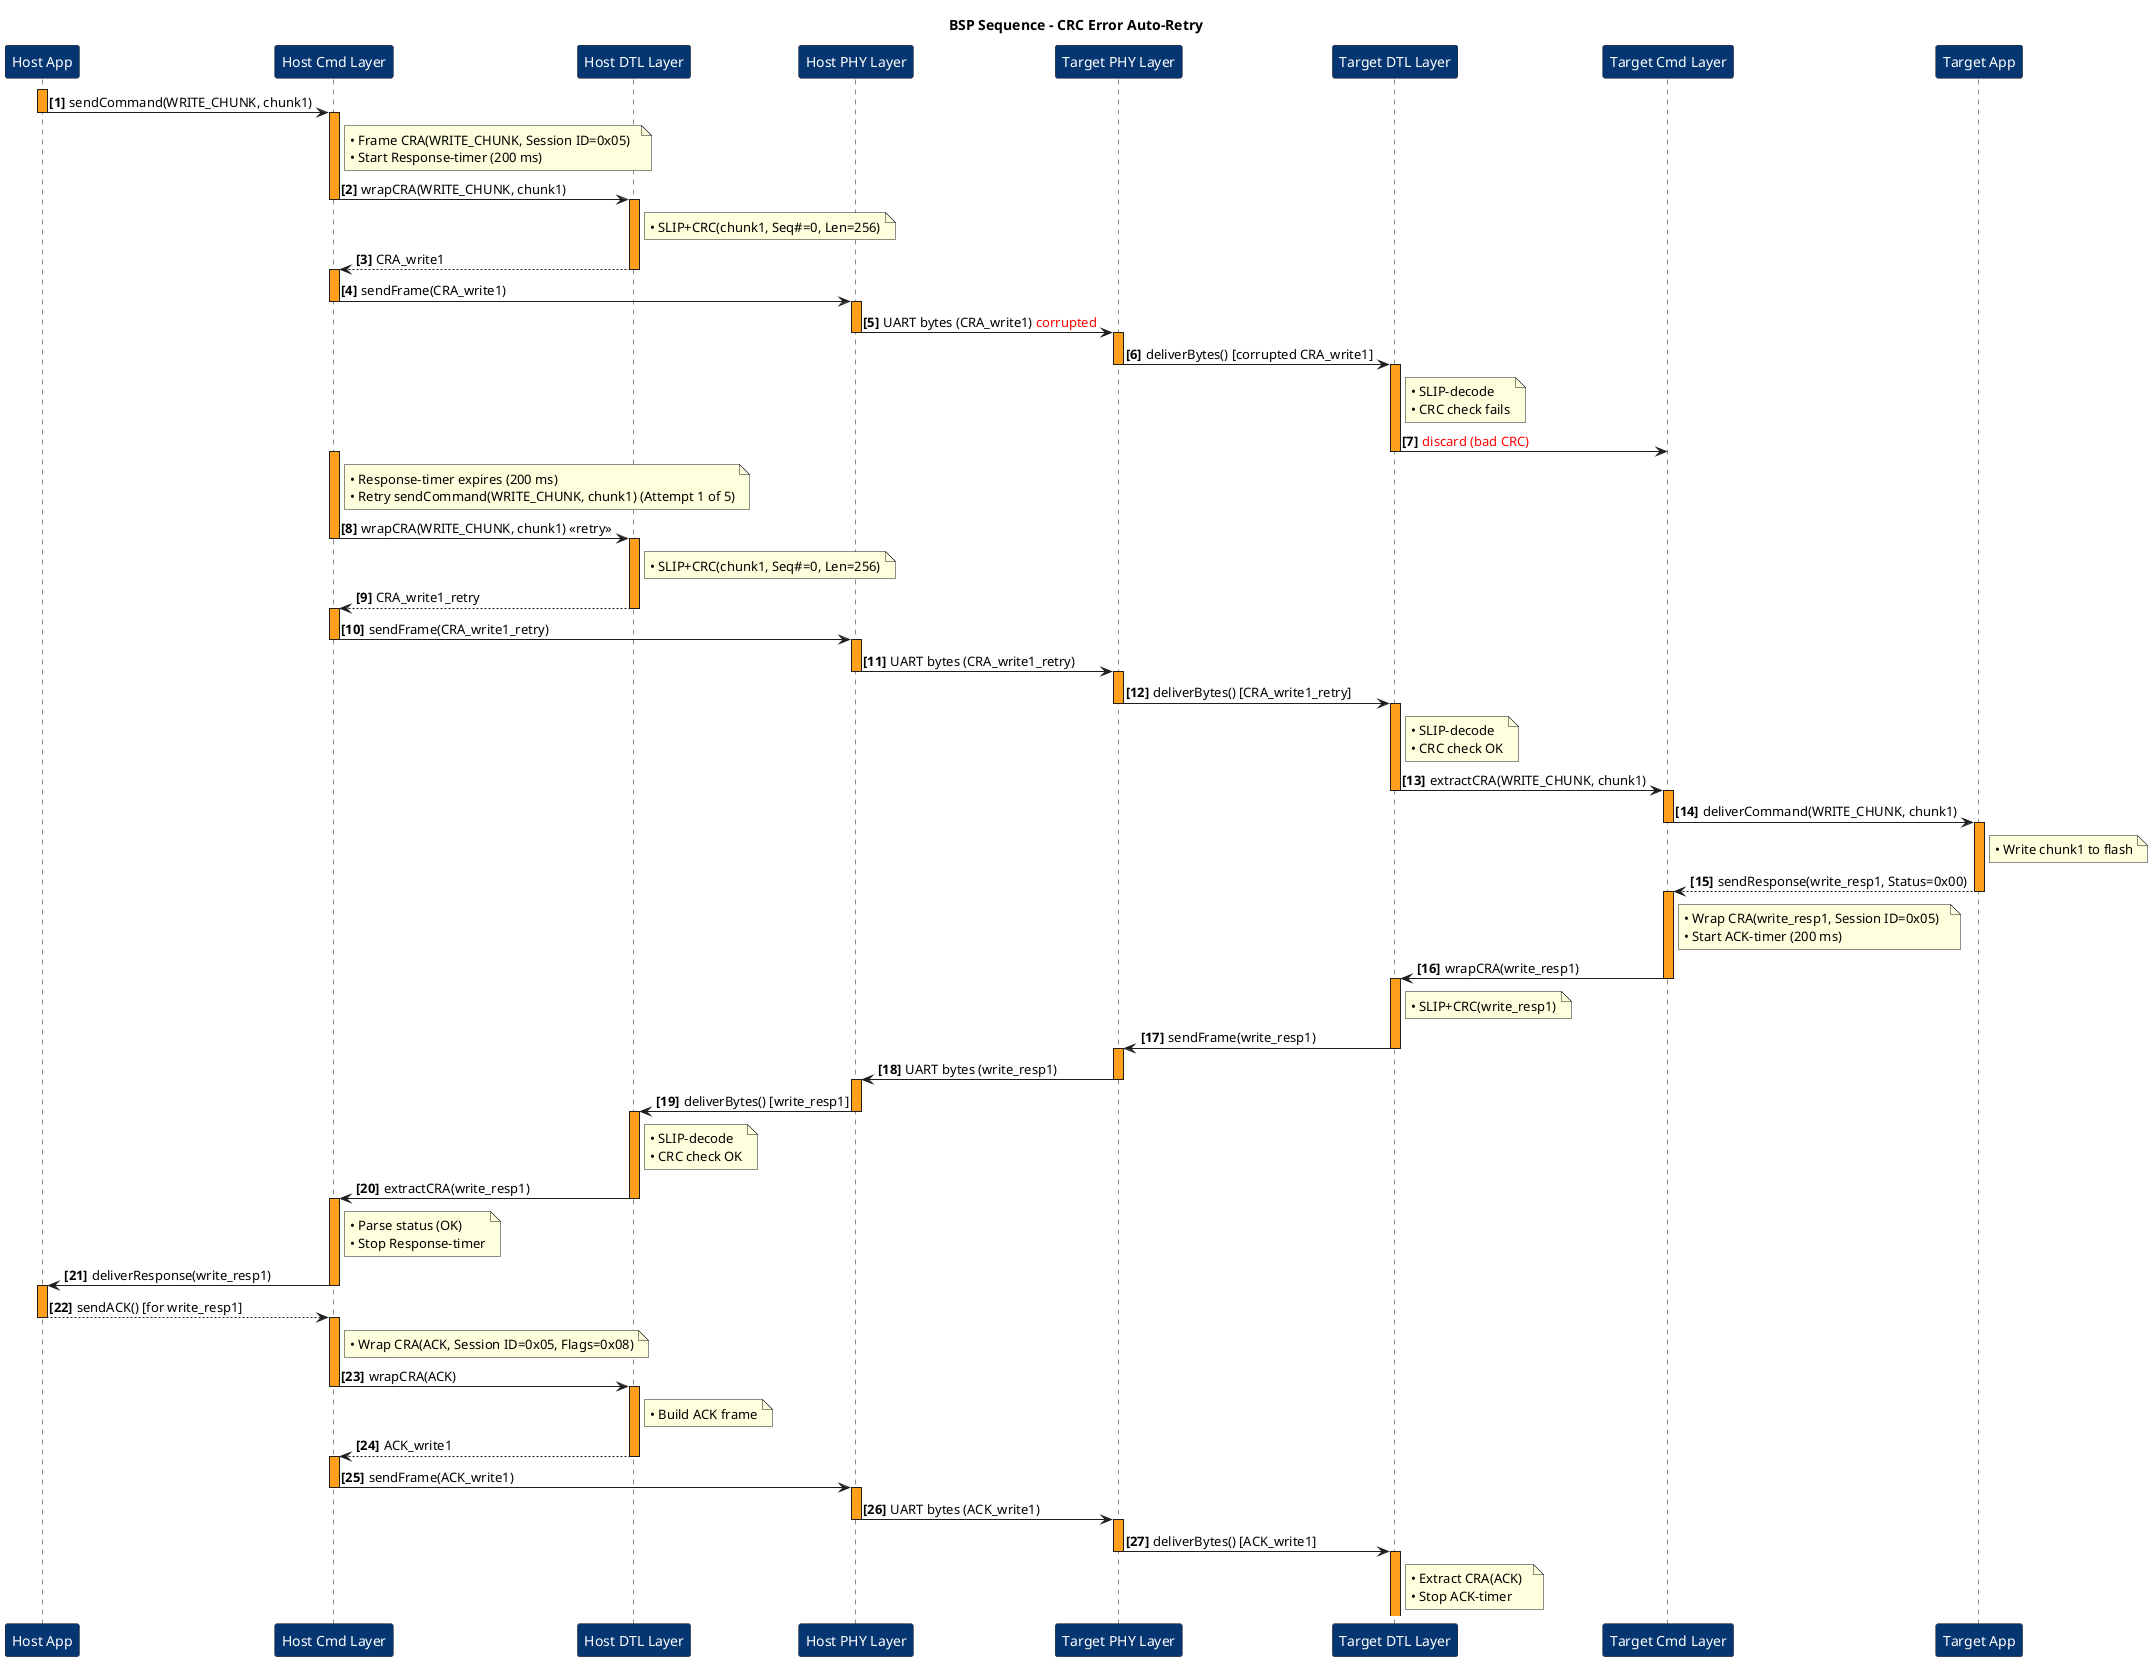 @startuml bsp_crc_error_retry_sequence

'──────────────────────── Visual settings ────────────────────────
skinparam ParticipantPadding 120 '
skinparam participant {
    BackgroundColor #053671
    BorderColor     #1e1e1e
    FontColor       white
}
skinparam sequence {
    ArrowColor                 #1e1e1e
    LifeLineBorderColor        #1e1e1e
    LifeLineBackgroundColor    #ff9f1c
    ParticipantBorderColor     #1e1e1e
    ParticipantBackgroundColor #053671
    ParticipantFontColor       white
}

title **BSP Sequence – CRC Error Auto-Retry**

participant "Host App"         as HA
participant "Host Cmd Layer"   as HC
participant "Host DTL Layer"   as HD
participant "Host PHY Layer"   as HP
participant "Target PHY Layer" as TP
participant "Target DTL Layer" as TD
participant "Target Cmd Layer" as TC
participant "Target App"       as TA

autonumber "<b>[0]</b>"

'─── 1) Host sends a command (corrupted) ──────────────────────
activate HA
HA -> HC : sendCommand(WRITE_CHUNK, chunk1)
deactivate HA

activate HC
note right of HC
  • Frame CRA(WRITE_CHUNK, Session ID=0x05)  
  • Start Response-timer (200 ms)
end note
HC -> HD : wrapCRA(WRITE_CHUNK, chunk1)
deactivate HC

activate HD
note right of HD
  • SLIP+CRC(chunk1, Seq#=0, Len=256)
end note
HD --> HC : CRA_write1
deactivate HD

activate HC
HC -> HP : sendFrame(CRA_write1)
deactivate HC

activate HP
HP -> TP : UART bytes (CRA_write1) <color:red>corrupted</color>
deactivate HP

'─── 2) Target detects CRC error and discards ────────────────
activate TP
TP -> TD : deliverBytes() [corrupted CRA_write1]
deactivate TP

activate TD
note right of TD
  • SLIP-decode  
  • CRC check fails
end note
TD -> TC : <color:red>discard (bad CRC)</color>
deactivate TD

'─── 3) Host Response-timer expires & retries ────────────────
activate HC
note right of HC
  • Response-timer expires (200 ms)  
  • Retry sendCommand(WRITE_CHUNK, chunk1) (Attempt 1 of 5)
end note
HC -> HD : wrapCRA(WRITE_CHUNK, chunk1) «retry»
deactivate HC

activate HD
note right of HD
  • SLIP+CRC(chunk1, Seq#=0, Len=256)
end note
HD --> HC : CRA_write1_retry
deactivate HD

activate HC
HC -> HP : sendFrame(CRA_write1_retry)
deactivate HC

activate HP
HP -> TP : UART bytes (CRA_write1_retry)
deactivate HP

'─── 4) Target processes retry successfully ──────────────────
activate TP
TP -> TD : deliverBytes() [CRA_write1_retry]
deactivate TP

activate TD
note right of TD
  • SLIP-decode  
  • CRC check OK
end note
TD -> TC : extractCRA(WRITE_CHUNK, chunk1)
deactivate TD

activate TC
TC -> TA : deliverCommand(WRITE_CHUNK, chunk1)
deactivate TC

activate TA
note right of TA
  • Write chunk1 to flash
end note
TA --> TC : sendResponse(write_resp1, Status=0x00)
deactivate TA

activate TC
note right of TC
  • Wrap CRA(write_resp1, Session ID=0x05)  
  • Start ACK-timer (200 ms)
end note
TC -> TD : wrapCRA(write_resp1)
deactivate TC

activate TD
note right of TD
  • SLIP+CRC(write_resp1)
end note
TD -> TP : sendFrame(write_resp1)
deactivate TD

activate TP
TP -> HP : UART bytes (write_resp1)
deactivate TP

'─── 5) Host processes response & sends ACK ──────────────────
activate HP
HP -> HD : deliverBytes() [write_resp1]
deactivate HP

activate HD
note right of HD
  • SLIP-decode  
  • CRC check OK
end note
HD -> HC : extractCRA(write_resp1)
deactivate HD

activate HC
note right of HC
  • Parse status (OK)  
  • Stop Response-timer
end note
HC -> HA : deliverResponse(write_resp1)
deactivate HC

activate HA
HA --> HC : sendACK() [for write_resp1]
deactivate HA

activate HC
note right of HC
  • Wrap CRA(ACK, Session ID=0x05, Flags=0x08)
end note
HC -> HD : wrapCRA(ACK)
deactivate HC

activate HD
note right of HD
  • Build ACK frame
end note
HD --> HC : ACK_write1
deactivate HD

activate HC
HC -> HP : sendFrame(ACK_write1)
deactivate HC

activate HP
HP -> TP : UART bytes (ACK_write1)
deactivate HP

activate TP
TP -> TD : deliverBytes() [ACK_write1]
deactivate TP

activate TD
note right of TD
  • Extract CRA(ACK)  
  • Stop ACK-timer
end note
deactivate TD

@enduml